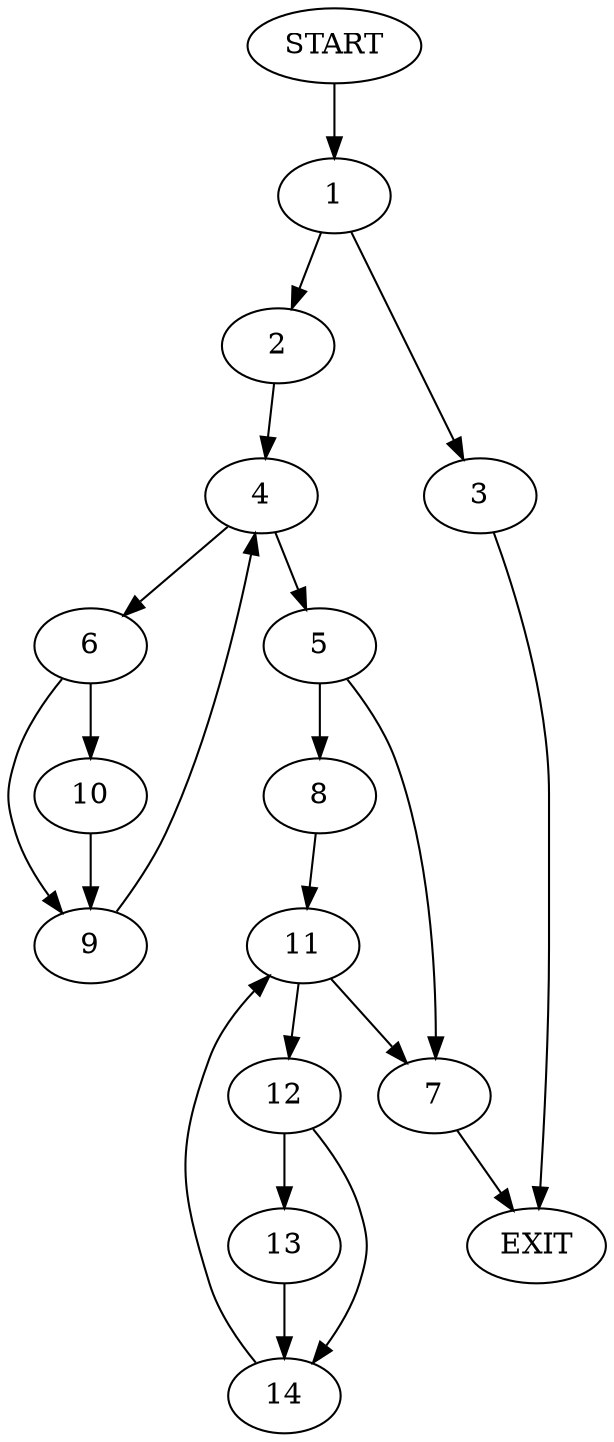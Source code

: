 digraph {
0 [label="START"]
15 [label="EXIT"]
0 -> 1
1 -> 2
1 -> 3
2 -> 4
3 -> 15
4 -> 5
4 -> 6
5 -> 7
5 -> 8
6 -> 9
6 -> 10
9 -> 4
10 -> 9
8 -> 11
7 -> 15
11 -> 7
11 -> 12
12 -> 13
12 -> 14
13 -> 14
14 -> 11
}
